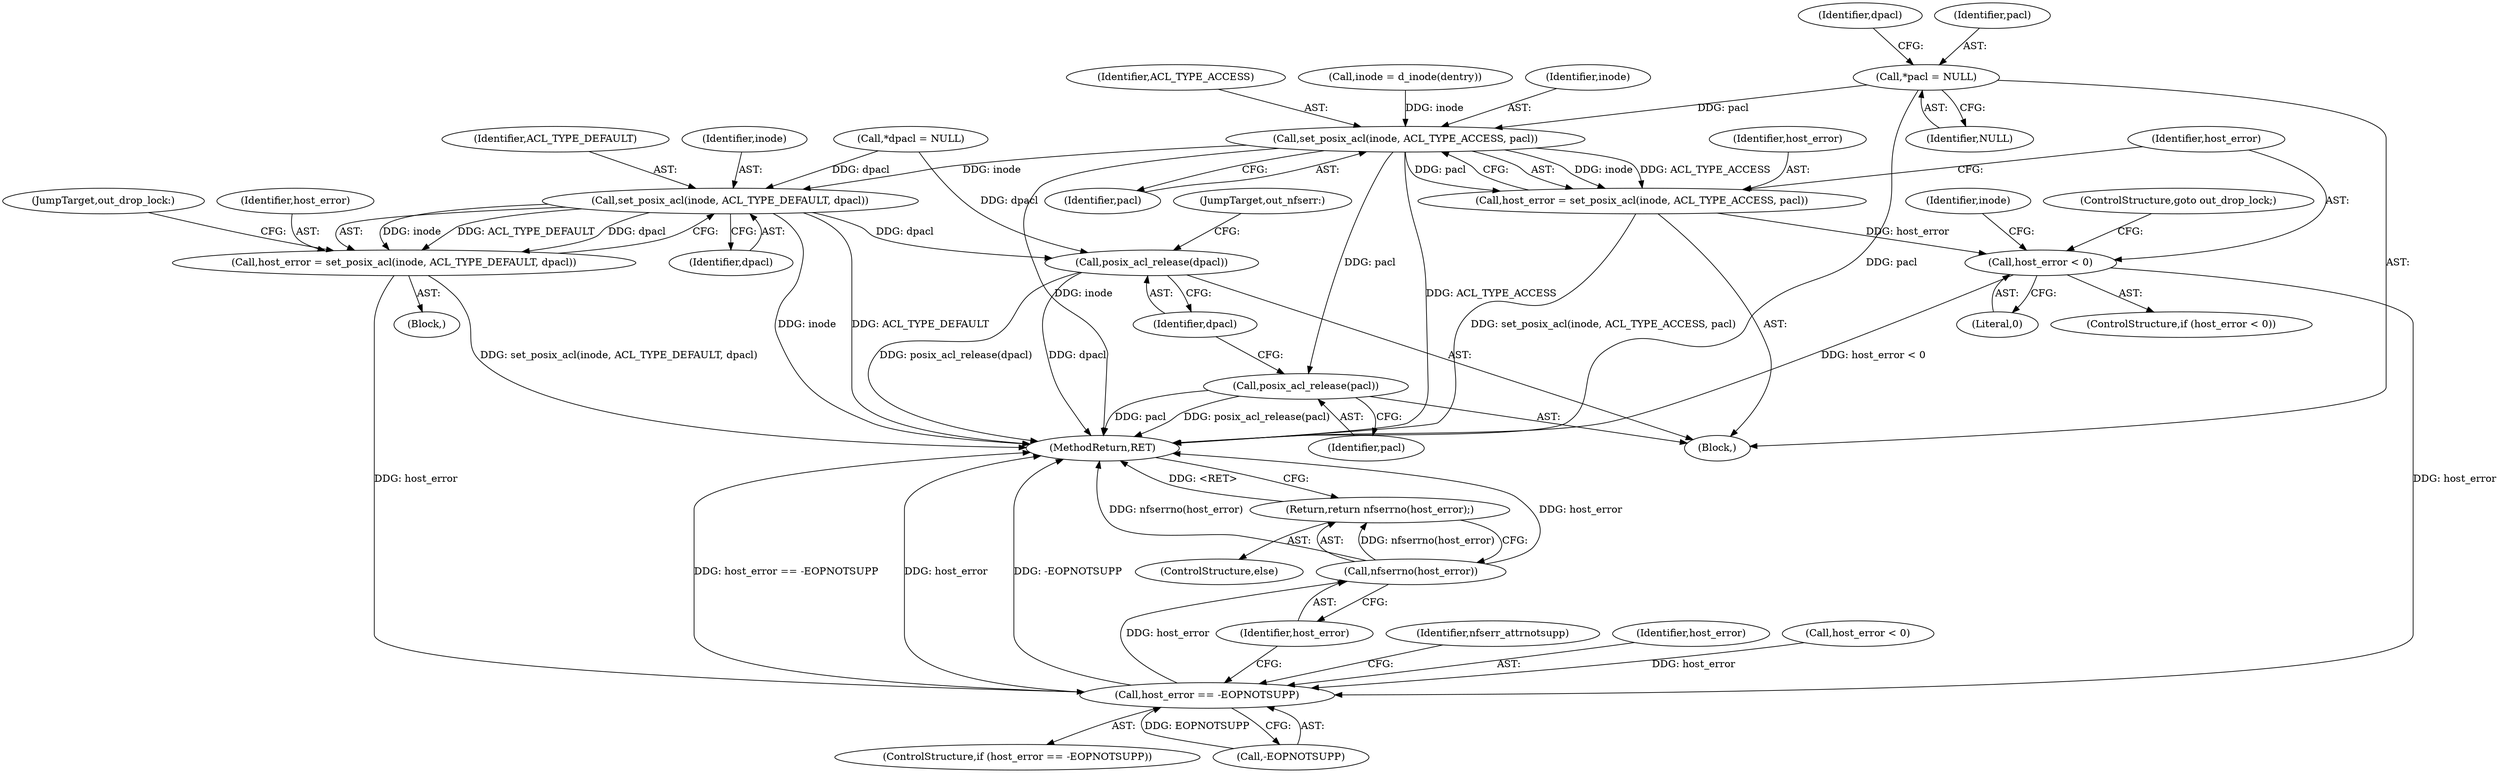 digraph "0_linux_999653786df6954a31044528ac3f7a5dadca08f4_1@pointer" {
"1000111" [label="(Call,*pacl = NULL)"];
"1000175" [label="(Call,set_posix_acl(inode, ACL_TYPE_ACCESS, pacl))"];
"1000173" [label="(Call,host_error = set_posix_acl(inode, ACL_TYPE_ACCESS, pacl))"];
"1000180" [label="(Call,host_error < 0)"];
"1000205" [label="(Call,host_error == -EOPNOTSUPP)"];
"1000213" [label="(Call,nfserrno(host_error))"];
"1000212" [label="(Return,return nfserrno(host_error);)"];
"1000192" [label="(Call,set_posix_acl(inode, ACL_TYPE_DEFAULT, dpacl))"];
"1000190" [label="(Call,host_error = set_posix_acl(inode, ACL_TYPE_DEFAULT, dpacl))"];
"1000201" [label="(Call,posix_acl_release(dpacl))"];
"1000199" [label="(Call,posix_acl_release(pacl))"];
"1000116" [label="(Identifier,dpacl)"];
"1000173" [label="(Call,host_error = set_posix_acl(inode, ACL_TYPE_ACCESS, pacl))"];
"1000204" [label="(ControlStructure,if (host_error == -EOPNOTSUPP))"];
"1000190" [label="(Call,host_error = set_posix_acl(inode, ACL_TYPE_DEFAULT, dpacl))"];
"1000177" [label="(Identifier,ACL_TYPE_ACCESS)"];
"1000194" [label="(Identifier,ACL_TYPE_DEFAULT)"];
"1000192" [label="(Call,set_posix_acl(inode, ACL_TYPE_DEFAULT, dpacl))"];
"1000200" [label="(Identifier,pacl)"];
"1000210" [label="(Identifier,nfserr_attrnotsupp)"];
"1000195" [label="(Identifier,dpacl)"];
"1000203" [label="(JumpTarget,out_nfserr:)"];
"1000115" [label="(Call,*dpacl = NULL)"];
"1000212" [label="(Return,return nfserrno(host_error);)"];
"1000182" [label="(Literal,0)"];
"1000174" [label="(Identifier,host_error)"];
"1000191" [label="(Identifier,host_error)"];
"1000105" [label="(Block,)"];
"1000187" [label="(Identifier,inode)"];
"1000211" [label="(ControlStructure,else)"];
"1000138" [label="(Call,inode = d_inode(dentry))"];
"1000214" [label="(Identifier,host_error)"];
"1000183" [label="(ControlStructure,goto out_drop_lock;)"];
"1000178" [label="(Identifier,pacl)"];
"1000205" [label="(Call,host_error == -EOPNOTSUPP)"];
"1000201" [label="(Call,posix_acl_release(dpacl))"];
"1000189" [label="(Block,)"];
"1000176" [label="(Identifier,inode)"];
"1000213" [label="(Call,nfserrno(host_error))"];
"1000112" [label="(Identifier,pacl)"];
"1000111" [label="(Call,*pacl = NULL)"];
"1000215" [label="(MethodReturn,RET)"];
"1000175" [label="(Call,set_posix_acl(inode, ACL_TYPE_ACCESS, pacl))"];
"1000206" [label="(Identifier,host_error)"];
"1000196" [label="(JumpTarget,out_drop_lock:)"];
"1000180" [label="(Call,host_error < 0)"];
"1000113" [label="(Identifier,NULL)"];
"1000179" [label="(ControlStructure,if (host_error < 0))"];
"1000181" [label="(Identifier,host_error)"];
"1000193" [label="(Identifier,inode)"];
"1000167" [label="(Call,host_error < 0)"];
"1000202" [label="(Identifier,dpacl)"];
"1000199" [label="(Call,posix_acl_release(pacl))"];
"1000207" [label="(Call,-EOPNOTSUPP)"];
"1000111" -> "1000105"  [label="AST: "];
"1000111" -> "1000113"  [label="CFG: "];
"1000112" -> "1000111"  [label="AST: "];
"1000113" -> "1000111"  [label="AST: "];
"1000116" -> "1000111"  [label="CFG: "];
"1000111" -> "1000215"  [label="DDG: pacl"];
"1000111" -> "1000175"  [label="DDG: pacl"];
"1000175" -> "1000173"  [label="AST: "];
"1000175" -> "1000178"  [label="CFG: "];
"1000176" -> "1000175"  [label="AST: "];
"1000177" -> "1000175"  [label="AST: "];
"1000178" -> "1000175"  [label="AST: "];
"1000173" -> "1000175"  [label="CFG: "];
"1000175" -> "1000215"  [label="DDG: inode"];
"1000175" -> "1000215"  [label="DDG: ACL_TYPE_ACCESS"];
"1000175" -> "1000173"  [label="DDG: inode"];
"1000175" -> "1000173"  [label="DDG: ACL_TYPE_ACCESS"];
"1000175" -> "1000173"  [label="DDG: pacl"];
"1000138" -> "1000175"  [label="DDG: inode"];
"1000175" -> "1000192"  [label="DDG: inode"];
"1000175" -> "1000199"  [label="DDG: pacl"];
"1000173" -> "1000105"  [label="AST: "];
"1000174" -> "1000173"  [label="AST: "];
"1000181" -> "1000173"  [label="CFG: "];
"1000173" -> "1000215"  [label="DDG: set_posix_acl(inode, ACL_TYPE_ACCESS, pacl)"];
"1000173" -> "1000180"  [label="DDG: host_error"];
"1000180" -> "1000179"  [label="AST: "];
"1000180" -> "1000182"  [label="CFG: "];
"1000181" -> "1000180"  [label="AST: "];
"1000182" -> "1000180"  [label="AST: "];
"1000183" -> "1000180"  [label="CFG: "];
"1000187" -> "1000180"  [label="CFG: "];
"1000180" -> "1000215"  [label="DDG: host_error < 0"];
"1000180" -> "1000205"  [label="DDG: host_error"];
"1000205" -> "1000204"  [label="AST: "];
"1000205" -> "1000207"  [label="CFG: "];
"1000206" -> "1000205"  [label="AST: "];
"1000207" -> "1000205"  [label="AST: "];
"1000210" -> "1000205"  [label="CFG: "];
"1000214" -> "1000205"  [label="CFG: "];
"1000205" -> "1000215"  [label="DDG: host_error"];
"1000205" -> "1000215"  [label="DDG: -EOPNOTSUPP"];
"1000205" -> "1000215"  [label="DDG: host_error == -EOPNOTSUPP"];
"1000167" -> "1000205"  [label="DDG: host_error"];
"1000190" -> "1000205"  [label="DDG: host_error"];
"1000207" -> "1000205"  [label="DDG: EOPNOTSUPP"];
"1000205" -> "1000213"  [label="DDG: host_error"];
"1000213" -> "1000212"  [label="AST: "];
"1000213" -> "1000214"  [label="CFG: "];
"1000214" -> "1000213"  [label="AST: "];
"1000212" -> "1000213"  [label="CFG: "];
"1000213" -> "1000215"  [label="DDG: host_error"];
"1000213" -> "1000215"  [label="DDG: nfserrno(host_error)"];
"1000213" -> "1000212"  [label="DDG: nfserrno(host_error)"];
"1000212" -> "1000211"  [label="AST: "];
"1000215" -> "1000212"  [label="CFG: "];
"1000212" -> "1000215"  [label="DDG: <RET>"];
"1000192" -> "1000190"  [label="AST: "];
"1000192" -> "1000195"  [label="CFG: "];
"1000193" -> "1000192"  [label="AST: "];
"1000194" -> "1000192"  [label="AST: "];
"1000195" -> "1000192"  [label="AST: "];
"1000190" -> "1000192"  [label="CFG: "];
"1000192" -> "1000215"  [label="DDG: ACL_TYPE_DEFAULT"];
"1000192" -> "1000215"  [label="DDG: inode"];
"1000192" -> "1000190"  [label="DDG: inode"];
"1000192" -> "1000190"  [label="DDG: ACL_TYPE_DEFAULT"];
"1000192" -> "1000190"  [label="DDG: dpacl"];
"1000115" -> "1000192"  [label="DDG: dpacl"];
"1000192" -> "1000201"  [label="DDG: dpacl"];
"1000190" -> "1000189"  [label="AST: "];
"1000191" -> "1000190"  [label="AST: "];
"1000196" -> "1000190"  [label="CFG: "];
"1000190" -> "1000215"  [label="DDG: set_posix_acl(inode, ACL_TYPE_DEFAULT, dpacl)"];
"1000201" -> "1000105"  [label="AST: "];
"1000201" -> "1000202"  [label="CFG: "];
"1000202" -> "1000201"  [label="AST: "];
"1000203" -> "1000201"  [label="CFG: "];
"1000201" -> "1000215"  [label="DDG: posix_acl_release(dpacl)"];
"1000201" -> "1000215"  [label="DDG: dpacl"];
"1000115" -> "1000201"  [label="DDG: dpacl"];
"1000199" -> "1000105"  [label="AST: "];
"1000199" -> "1000200"  [label="CFG: "];
"1000200" -> "1000199"  [label="AST: "];
"1000202" -> "1000199"  [label="CFG: "];
"1000199" -> "1000215"  [label="DDG: pacl"];
"1000199" -> "1000215"  [label="DDG: posix_acl_release(pacl)"];
}
